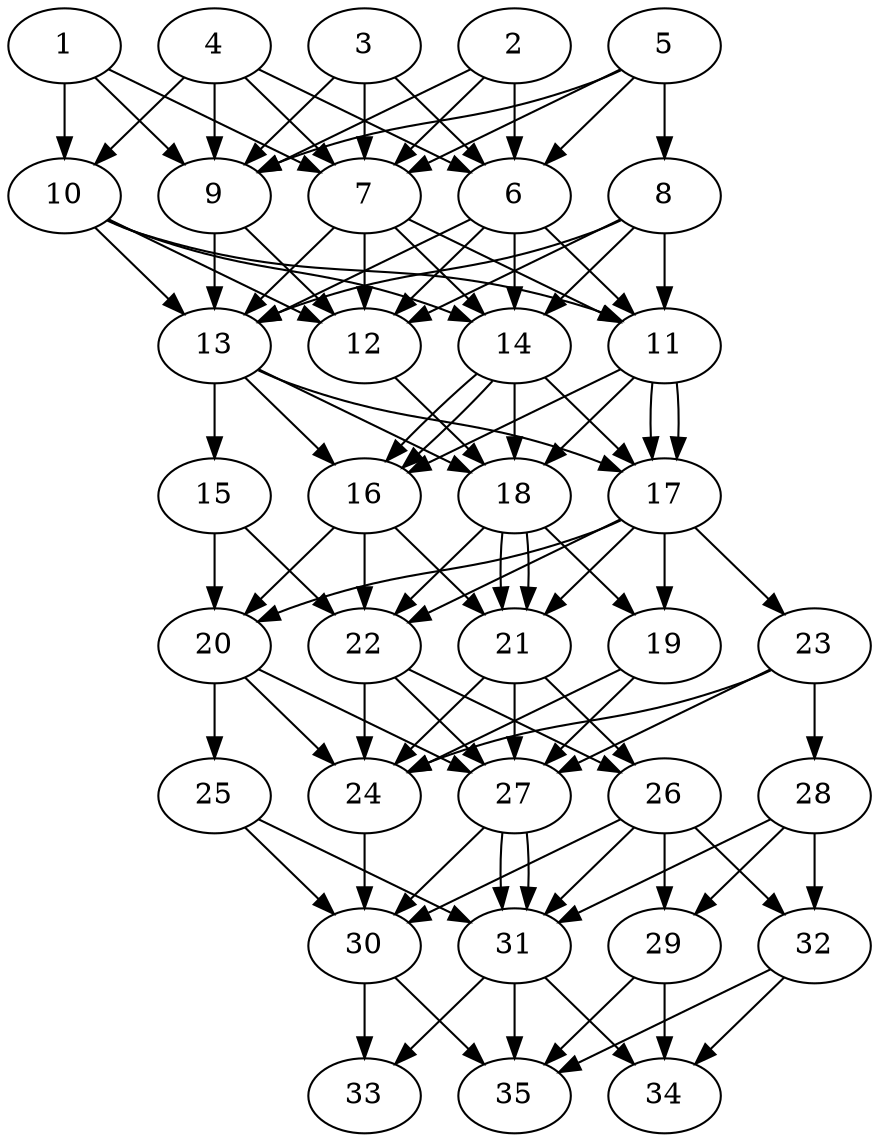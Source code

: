 // DAG automatically generated by daggen at Thu Oct  3 14:05:36 2019
// ./daggen --dot -n 35 --ccr 0.3 --fat 0.5 --regular 0.9 --density 0.9 --mindata 5242880 --maxdata 52428800 
digraph G {
  1 [size="64945493", alpha="0.08", expect_size="19483648"] 
  1 -> 7 [size ="19483648"]
  1 -> 9 [size ="19483648"]
  1 -> 10 [size ="19483648"]
  2 [size="166239573", alpha="0.13", expect_size="49871872"] 
  2 -> 6 [size ="49871872"]
  2 -> 7 [size ="49871872"]
  2 -> 9 [size ="49871872"]
  3 [size="139506347", alpha="0.01", expect_size="41851904"] 
  3 -> 6 [size ="41851904"]
  3 -> 7 [size ="41851904"]
  3 -> 9 [size ="41851904"]
  4 [size="162003627", alpha="0.01", expect_size="48601088"] 
  4 -> 6 [size ="48601088"]
  4 -> 7 [size ="48601088"]
  4 -> 9 [size ="48601088"]
  4 -> 10 [size ="48601088"]
  5 [size="56016213", alpha="0.01", expect_size="16804864"] 
  5 -> 6 [size ="16804864"]
  5 -> 7 [size ="16804864"]
  5 -> 8 [size ="16804864"]
  5 -> 9 [size ="16804864"]
  6 [size="27026773", alpha="0.17", expect_size="8108032"] 
  6 -> 11 [size ="8108032"]
  6 -> 12 [size ="8108032"]
  6 -> 13 [size ="8108032"]
  6 -> 14 [size ="8108032"]
  7 [size="43025067", alpha="0.20", expect_size="12907520"] 
  7 -> 11 [size ="12907520"]
  7 -> 12 [size ="12907520"]
  7 -> 13 [size ="12907520"]
  7 -> 14 [size ="12907520"]
  8 [size="100044800", alpha="0.10", expect_size="30013440"] 
  8 -> 11 [size ="30013440"]
  8 -> 12 [size ="30013440"]
  8 -> 13 [size ="30013440"]
  8 -> 14 [size ="30013440"]
  9 [size="84452693", alpha="0.16", expect_size="25335808"] 
  9 -> 12 [size ="25335808"]
  9 -> 13 [size ="25335808"]
  10 [size="54807893", alpha="0.18", expect_size="16442368"] 
  10 -> 11 [size ="16442368"]
  10 -> 12 [size ="16442368"]
  10 -> 13 [size ="16442368"]
  10 -> 14 [size ="16442368"]
  11 [size="45779627", alpha="0.13", expect_size="13733888"] 
  11 -> 16 [size ="13733888"]
  11 -> 17 [size ="13733888"]
  11 -> 17 [size ="13733888"]
  11 -> 18 [size ="13733888"]
  12 [size="111363413", alpha="0.10", expect_size="33409024"] 
  12 -> 18 [size ="33409024"]
  13 [size="53418667", alpha="0.04", expect_size="16025600"] 
  13 -> 15 [size ="16025600"]
  13 -> 16 [size ="16025600"]
  13 -> 17 [size ="16025600"]
  13 -> 18 [size ="16025600"]
  14 [size="63713280", alpha="0.01", expect_size="19113984"] 
  14 -> 16 [size ="19113984"]
  14 -> 16 [size ="19113984"]
  14 -> 17 [size ="19113984"]
  14 -> 18 [size ="19113984"]
  15 [size="71884800", alpha="0.19", expect_size="21565440"] 
  15 -> 20 [size ="21565440"]
  15 -> 22 [size ="21565440"]
  16 [size="75905707", alpha="0.01", expect_size="22771712"] 
  16 -> 20 [size ="22771712"]
  16 -> 21 [size ="22771712"]
  16 -> 22 [size ="22771712"]
  17 [size="48896000", alpha="0.07", expect_size="14668800"] 
  17 -> 19 [size ="14668800"]
  17 -> 20 [size ="14668800"]
  17 -> 21 [size ="14668800"]
  17 -> 22 [size ="14668800"]
  17 -> 23 [size ="14668800"]
  18 [size="48817493", alpha="0.17", expect_size="14645248"] 
  18 -> 19 [size ="14645248"]
  18 -> 21 [size ="14645248"]
  18 -> 21 [size ="14645248"]
  18 -> 22 [size ="14645248"]
  19 [size="129017173", alpha="0.09", expect_size="38705152"] 
  19 -> 24 [size ="38705152"]
  19 -> 27 [size ="38705152"]
  20 [size="99003733", alpha="0.11", expect_size="29701120"] 
  20 -> 24 [size ="29701120"]
  20 -> 25 [size ="29701120"]
  20 -> 27 [size ="29701120"]
  21 [size="80066560", alpha="0.20", expect_size="24019968"] 
  21 -> 24 [size ="24019968"]
  21 -> 26 [size ="24019968"]
  21 -> 27 [size ="24019968"]
  22 [size="25879893", alpha="0.07", expect_size="7763968"] 
  22 -> 24 [size ="7763968"]
  22 -> 26 [size ="7763968"]
  22 -> 27 [size ="7763968"]
  23 [size="107001173", alpha="0.11", expect_size="32100352"] 
  23 -> 24 [size ="32100352"]
  23 -> 27 [size ="32100352"]
  23 -> 28 [size ="32100352"]
  24 [size="140683947", alpha="0.12", expect_size="42205184"] 
  24 -> 30 [size ="42205184"]
  25 [size="151415467", alpha="0.18", expect_size="45424640"] 
  25 -> 30 [size ="45424640"]
  25 -> 31 [size ="45424640"]
  26 [size="141356373", alpha="0.06", expect_size="42406912"] 
  26 -> 29 [size ="42406912"]
  26 -> 30 [size ="42406912"]
  26 -> 31 [size ="42406912"]
  26 -> 32 [size ="42406912"]
  27 [size="151784107", alpha="0.17", expect_size="45535232"] 
  27 -> 30 [size ="45535232"]
  27 -> 31 [size ="45535232"]
  27 -> 31 [size ="45535232"]
  28 [size="52224000", alpha="0.18", expect_size="15667200"] 
  28 -> 29 [size ="15667200"]
  28 -> 31 [size ="15667200"]
  28 -> 32 [size ="15667200"]
  29 [size="31433387", alpha="0.08", expect_size="9430016"] 
  29 -> 34 [size ="9430016"]
  29 -> 35 [size ="9430016"]
  30 [size="99157333", alpha="0.03", expect_size="29747200"] 
  30 -> 33 [size ="29747200"]
  30 -> 35 [size ="29747200"]
  31 [size="30184107", alpha="0.01", expect_size="9055232"] 
  31 -> 33 [size ="9055232"]
  31 -> 34 [size ="9055232"]
  31 -> 35 [size ="9055232"]
  32 [size="29269333", alpha="0.11", expect_size="8780800"] 
  32 -> 34 [size ="8780800"]
  32 -> 35 [size ="8780800"]
  33 [size="87886507", alpha="0.06", expect_size="26365952"] 
  34 [size="170789547", alpha="0.06", expect_size="51236864"] 
  35 [size="107929600", alpha="0.14", expect_size="32378880"] 
}
